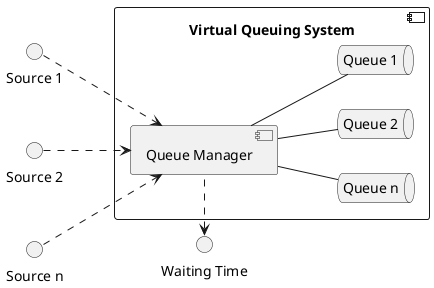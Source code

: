 @startuml virtual-queuing
left to right direction
component "Virtual Queuing System" as vqs {
    component "Queue Manager" as qm
    queue "Queue n" as qn
    queue "Queue 2" as q2
    queue "Queue 1" as q1

    qm -down- qn
    qm -down- q2
    qm -down- q1
}

interface "Source 1" as s1
interface "Source 2" as s2
interface "Source n" as sn

interface "Waiting Time" as wt

qm <.up. sn
qm <.up. s2
qm <.up. s1

qm .left.> wt

@enduml